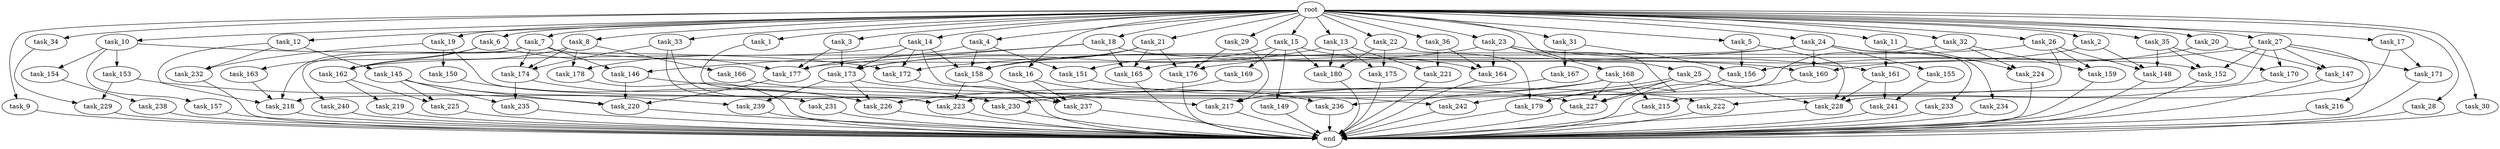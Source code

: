digraph G {
  root [size="0.000000"];
  task_1 [size="1.024000"];
  task_2 [size="1.024000"];
  task_3 [size="1.024000"];
  task_4 [size="1.024000"];
  task_5 [size="1.024000"];
  task_6 [size="1.024000"];
  task_7 [size="1.024000"];
  task_8 [size="1.024000"];
  task_9 [size="1.024000"];
  task_10 [size="1.024000"];
  task_11 [size="1.024000"];
  task_12 [size="1.024000"];
  task_13 [size="1.024000"];
  task_14 [size="1.024000"];
  task_15 [size="1.024000"];
  task_16 [size="1.024000"];
  task_17 [size="1.024000"];
  task_18 [size="1.024000"];
  task_19 [size="1.024000"];
  task_20 [size="1.024000"];
  task_21 [size="1.024000"];
  task_22 [size="1.024000"];
  task_23 [size="1.024000"];
  task_24 [size="1.024000"];
  task_25 [size="1.024000"];
  task_26 [size="1.024000"];
  task_27 [size="1.024000"];
  task_28 [size="1.024000"];
  task_29 [size="1.024000"];
  task_30 [size="1.024000"];
  task_31 [size="1.024000"];
  task_32 [size="1.024000"];
  task_33 [size="1.024000"];
  task_34 [size="1.024000"];
  task_35 [size="1.024000"];
  task_36 [size="1.024000"];
  task_145 [size="309237645.312000"];
  task_146 [size="446676598.784000"];
  task_147 [size="858993459.200000"];
  task_148 [size="1408749273.088000"];
  task_149 [size="77309411.328000"];
  task_150 [size="549755813.888000"];
  task_151 [size="627065225.216000"];
  task_152 [size="1408749273.088000"];
  task_153 [size="695784701.952000"];
  task_154 [size="695784701.952000"];
  task_155 [size="77309411.328000"];
  task_156 [size="1717986918.400000"];
  task_157 [size="695784701.952000"];
  task_158 [size="1906965479.424000"];
  task_159 [size="523986010.112000"];
  task_160 [size="523986010.112000"];
  task_161 [size="1554778161.152000"];
  task_162 [size="601295421.440000"];
  task_163 [size="214748364.800000"];
  task_164 [size="1151051235.328000"];
  task_165 [size="867583393.792000"];
  task_166 [size="309237645.312000"];
  task_167 [size="858993459.200000"];
  task_168 [size="858993459.200000"];
  task_169 [size="77309411.328000"];
  task_170 [size="1099511627.776000"];
  task_171 [size="687194767.360000"];
  task_172 [size="850403524.608000"];
  task_173 [size="850403524.608000"];
  task_174 [size="1168231104.512000"];
  task_175 [size="687194767.360000"];
  task_176 [size="1520418422.784000"];
  task_177 [size="1116691496.960000"];
  task_178 [size="386547056.640000"];
  task_179 [size="2104533975.040000"];
  task_180 [size="764504178.688000"];
  task_215 [size="1005022347.264000"];
  task_216 [size="549755813.888000"];
  task_217 [size="1322849927.168000"];
  task_218 [size="970662608.896000"];
  task_219 [size="137438953.472000"];
  task_220 [size="884763262.976000"];
  task_221 [size="352187318.272000"];
  task_222 [size="970662608.896000"];
  task_223 [size="2070174236.672000"];
  task_224 [size="910533066.752000"];
  task_225 [size="558345748.480000"];
  task_226 [size="1709396983.808000"];
  task_227 [size="2671469658.112000"];
  task_228 [size="1563368095.744000"];
  task_229 [size="111669149.696000"];
  task_230 [size="352187318.272000"];
  task_231 [size="549755813.888000"];
  task_232 [size="858993459.200000"];
  task_233 [size="77309411.328000"];
  task_234 [size="77309411.328000"];
  task_235 [size="635655159.808000"];
  task_236 [size="1116691496.960000"];
  task_237 [size="1151051235.328000"];
  task_238 [size="34359738.368000"];
  task_239 [size="1279900254.208000"];
  task_240 [size="309237645.312000"];
  task_241 [size="558345748.480000"];
  task_242 [size="1554778161.152000"];
  end [size="0.000000"];

  root -> task_1 [size="1.000000"];
  root -> task_2 [size="1.000000"];
  root -> task_3 [size="1.000000"];
  root -> task_4 [size="1.000000"];
  root -> task_5 [size="1.000000"];
  root -> task_6 [size="1.000000"];
  root -> task_7 [size="1.000000"];
  root -> task_8 [size="1.000000"];
  root -> task_9 [size="1.000000"];
  root -> task_10 [size="1.000000"];
  root -> task_11 [size="1.000000"];
  root -> task_12 [size="1.000000"];
  root -> task_13 [size="1.000000"];
  root -> task_14 [size="1.000000"];
  root -> task_15 [size="1.000000"];
  root -> task_16 [size="1.000000"];
  root -> task_17 [size="1.000000"];
  root -> task_18 [size="1.000000"];
  root -> task_19 [size="1.000000"];
  root -> task_20 [size="1.000000"];
  root -> task_21 [size="1.000000"];
  root -> task_22 [size="1.000000"];
  root -> task_23 [size="1.000000"];
  root -> task_24 [size="1.000000"];
  root -> task_25 [size="1.000000"];
  root -> task_26 [size="1.000000"];
  root -> task_27 [size="1.000000"];
  root -> task_28 [size="1.000000"];
  root -> task_29 [size="1.000000"];
  root -> task_30 [size="1.000000"];
  root -> task_31 [size="1.000000"];
  root -> task_32 [size="1.000000"];
  root -> task_33 [size="1.000000"];
  root -> task_34 [size="1.000000"];
  root -> task_35 [size="1.000000"];
  root -> task_36 [size="1.000000"];
  task_1 -> task_237 [size="301989888.000000"];
  task_2 -> task_148 [size="536870912.000000"];
  task_2 -> task_176 [size="536870912.000000"];
  task_3 -> task_173 [size="209715200.000000"];
  task_3 -> task_177 [size="209715200.000000"];
  task_4 -> task_151 [size="536870912.000000"];
  task_4 -> task_158 [size="536870912.000000"];
  task_4 -> task_177 [size="536870912.000000"];
  task_5 -> task_156 [size="301989888.000000"];
  task_5 -> task_228 [size="301989888.000000"];
  task_6 -> task_162 [size="209715200.000000"];
  task_6 -> task_163 [size="209715200.000000"];
  task_6 -> task_177 [size="209715200.000000"];
  task_7 -> task_146 [size="301989888.000000"];
  task_7 -> task_152 [size="301989888.000000"];
  task_7 -> task_174 [size="301989888.000000"];
  task_7 -> task_218 [size="301989888.000000"];
  task_7 -> task_240 [size="301989888.000000"];
  task_8 -> task_162 [size="301989888.000000"];
  task_8 -> task_166 [size="301989888.000000"];
  task_8 -> task_174 [size="301989888.000000"];
  task_8 -> task_178 [size="301989888.000000"];
  task_9 -> end [size="1.000000"];
  task_10 -> task_153 [size="679477248.000000"];
  task_10 -> task_154 [size="679477248.000000"];
  task_10 -> task_157 [size="679477248.000000"];
  task_10 -> task_172 [size="679477248.000000"];
  task_11 -> task_161 [size="679477248.000000"];
  task_11 -> task_224 [size="679477248.000000"];
  task_12 -> task_145 [size="301989888.000000"];
  task_12 -> task_218 [size="301989888.000000"];
  task_12 -> task_232 [size="301989888.000000"];
  task_13 -> task_173 [size="134217728.000000"];
  task_13 -> task_175 [size="134217728.000000"];
  task_13 -> task_180 [size="134217728.000000"];
  task_13 -> task_221 [size="134217728.000000"];
  task_14 -> task_158 [size="75497472.000000"];
  task_14 -> task_172 [size="75497472.000000"];
  task_14 -> task_173 [size="75497472.000000"];
  task_14 -> task_178 [size="75497472.000000"];
  task_14 -> task_217 [size="75497472.000000"];
  task_15 -> task_149 [size="75497472.000000"];
  task_15 -> task_151 [size="75497472.000000"];
  task_15 -> task_164 [size="75497472.000000"];
  task_15 -> task_169 [size="75497472.000000"];
  task_15 -> task_180 [size="75497472.000000"];
  task_16 -> task_236 [size="411041792.000000"];
  task_16 -> task_237 [size="411041792.000000"];
  task_17 -> task_171 [size="134217728.000000"];
  task_17 -> task_228 [size="134217728.000000"];
  task_18 -> task_146 [size="134217728.000000"];
  task_18 -> task_160 [size="134217728.000000"];
  task_18 -> task_165 [size="134217728.000000"];
  task_18 -> task_177 [size="134217728.000000"];
  task_19 -> task_150 [size="536870912.000000"];
  task_19 -> task_223 [size="536870912.000000"];
  task_19 -> task_232 [size="536870912.000000"];
  task_20 -> task_147 [size="301989888.000000"];
  task_20 -> task_160 [size="301989888.000000"];
  task_21 -> task_158 [size="411041792.000000"];
  task_21 -> task_165 [size="411041792.000000"];
  task_21 -> task_173 [size="411041792.000000"];
  task_21 -> task_176 [size="411041792.000000"];
  task_22 -> task_175 [size="536870912.000000"];
  task_22 -> task_179 [size="536870912.000000"];
  task_22 -> task_180 [size="536870912.000000"];
  task_23 -> task_158 [size="838860800.000000"];
  task_23 -> task_161 [size="838860800.000000"];
  task_23 -> task_164 [size="838860800.000000"];
  task_23 -> task_168 [size="838860800.000000"];
  task_23 -> task_179 [size="838860800.000000"];
  task_24 -> task_155 [size="75497472.000000"];
  task_24 -> task_160 [size="75497472.000000"];
  task_24 -> task_162 [size="75497472.000000"];
  task_24 -> task_172 [size="75497472.000000"];
  task_24 -> task_233 [size="75497472.000000"];
  task_24 -> task_234 [size="75497472.000000"];
  task_25 -> task_179 [size="679477248.000000"];
  task_25 -> task_227 [size="679477248.000000"];
  task_25 -> task_228 [size="679477248.000000"];
  task_25 -> task_242 [size="679477248.000000"];
  task_26 -> task_148 [size="301989888.000000"];
  task_26 -> task_159 [size="301989888.000000"];
  task_26 -> task_165 [size="301989888.000000"];
  task_26 -> task_215 [size="301989888.000000"];
  task_27 -> task_147 [size="536870912.000000"];
  task_27 -> task_152 [size="536870912.000000"];
  task_27 -> task_156 [size="536870912.000000"];
  task_27 -> task_170 [size="536870912.000000"];
  task_27 -> task_171 [size="536870912.000000"];
  task_27 -> task_216 [size="536870912.000000"];
  task_27 -> task_223 [size="536870912.000000"];
  task_28 -> end [size="1.000000"];
  task_29 -> task_176 [size="536870912.000000"];
  task_29 -> task_217 [size="536870912.000000"];
  task_30 -> end [size="1.000000"];
  task_31 -> task_156 [size="838860800.000000"];
  task_31 -> task_167 [size="838860800.000000"];
  task_32 -> task_159 [size="209715200.000000"];
  task_32 -> task_218 [size="209715200.000000"];
  task_32 -> task_224 [size="209715200.000000"];
  task_33 -> task_174 [size="536870912.000000"];
  task_33 -> task_223 [size="536870912.000000"];
  task_33 -> task_231 [size="536870912.000000"];
  task_34 -> task_229 [size="75497472.000000"];
  task_35 -> task_148 [size="536870912.000000"];
  task_35 -> task_152 [size="536870912.000000"];
  task_35 -> task_170 [size="536870912.000000"];
  task_36 -> task_164 [size="209715200.000000"];
  task_36 -> task_221 [size="209715200.000000"];
  task_145 -> task_220 [size="411041792.000000"];
  task_145 -> task_225 [size="411041792.000000"];
  task_145 -> task_235 [size="411041792.000000"];
  task_145 -> task_239 [size="411041792.000000"];
  task_146 -> task_220 [size="209715200.000000"];
  task_146 -> task_230 [size="209715200.000000"];
  task_147 -> end [size="1.000000"];
  task_148 -> end [size="1.000000"];
  task_149 -> end [size="1.000000"];
  task_150 -> task_226 [size="411041792.000000"];
  task_151 -> task_227 [size="411041792.000000"];
  task_152 -> end [size="1.000000"];
  task_153 -> task_220 [size="33554432.000000"];
  task_153 -> task_229 [size="33554432.000000"];
  task_154 -> task_238 [size="33554432.000000"];
  task_155 -> task_241 [size="134217728.000000"];
  task_156 -> task_227 [size="838860800.000000"];
  task_157 -> end [size="1.000000"];
  task_158 -> task_223 [size="411041792.000000"];
  task_158 -> task_237 [size="411041792.000000"];
  task_159 -> end [size="1.000000"];
  task_160 -> end [size="1.000000"];
  task_161 -> task_228 [size="411041792.000000"];
  task_161 -> task_241 [size="411041792.000000"];
  task_162 -> task_219 [size="134217728.000000"];
  task_162 -> task_225 [size="134217728.000000"];
  task_163 -> task_218 [size="134217728.000000"];
  task_164 -> end [size="1.000000"];
  task_165 -> end [size="1.000000"];
  task_166 -> task_222 [size="536870912.000000"];
  task_167 -> task_226 [size="209715200.000000"];
  task_168 -> task_215 [size="679477248.000000"];
  task_168 -> task_217 [size="679477248.000000"];
  task_168 -> task_227 [size="679477248.000000"];
  task_168 -> task_236 [size="679477248.000000"];
  task_169 -> task_230 [size="134217728.000000"];
  task_170 -> task_222 [size="411041792.000000"];
  task_171 -> end [size="1.000000"];
  task_172 -> end [size="1.000000"];
  task_173 -> task_226 [size="838860800.000000"];
  task_173 -> task_239 [size="838860800.000000"];
  task_173 -> task_242 [size="838860800.000000"];
  task_174 -> task_226 [size="209715200.000000"];
  task_174 -> task_235 [size="209715200.000000"];
  task_175 -> end [size="1.000000"];
  task_176 -> end [size="1.000000"];
  task_177 -> task_220 [size="209715200.000000"];
  task_178 -> end [size="1.000000"];
  task_179 -> end [size="1.000000"];
  task_180 -> end [size="1.000000"];
  task_215 -> end [size="1.000000"];
  task_216 -> end [size="1.000000"];
  task_217 -> end [size="1.000000"];
  task_218 -> end [size="1.000000"];
  task_219 -> end [size="1.000000"];
  task_220 -> end [size="1.000000"];
  task_221 -> end [size="1.000000"];
  task_222 -> end [size="1.000000"];
  task_223 -> end [size="1.000000"];
  task_224 -> end [size="1.000000"];
  task_225 -> end [size="1.000000"];
  task_226 -> end [size="1.000000"];
  task_227 -> end [size="1.000000"];
  task_228 -> end [size="1.000000"];
  task_229 -> end [size="1.000000"];
  task_230 -> end [size="1.000000"];
  task_231 -> end [size="1.000000"];
  task_232 -> end [size="1.000000"];
  task_233 -> end [size="1.000000"];
  task_234 -> end [size="1.000000"];
  task_235 -> end [size="1.000000"];
  task_236 -> end [size="1.000000"];
  task_237 -> end [size="1.000000"];
  task_238 -> end [size="1.000000"];
  task_239 -> end [size="1.000000"];
  task_240 -> end [size="1.000000"];
  task_241 -> end [size="1.000000"];
  task_242 -> end [size="1.000000"];
}
